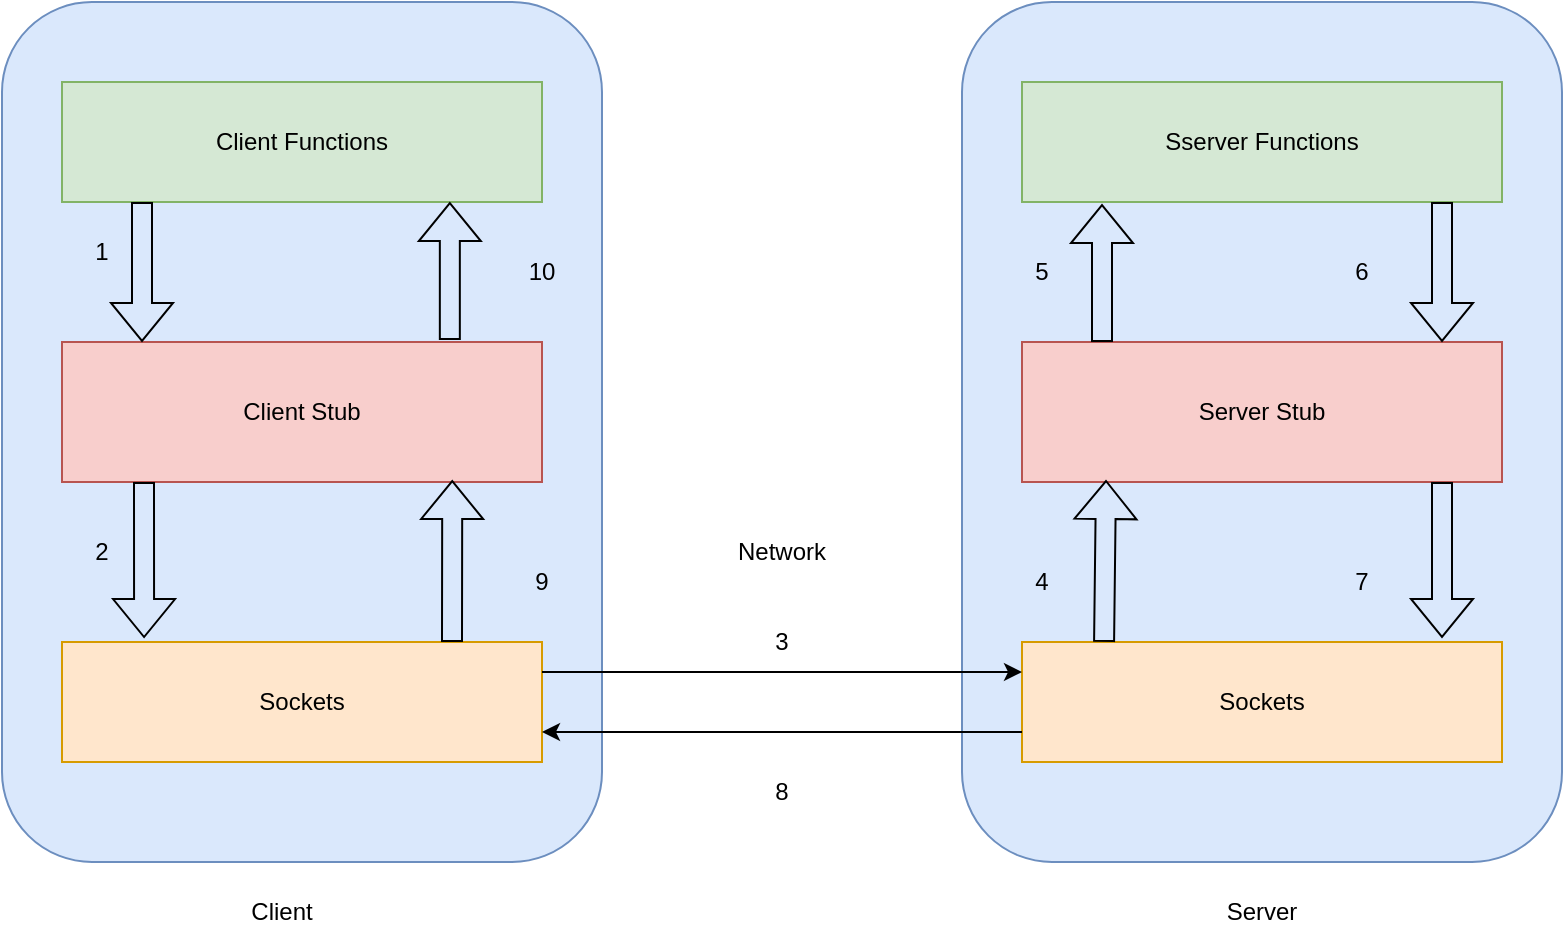 <mxfile version="21.6.9" type="github">
  <diagram name="第 1 页" id="xPENWHAAOlPfN7BIaRi4">
    <mxGraphModel dx="1434" dy="750" grid="1" gridSize="10" guides="1" tooltips="1" connect="1" arrows="1" fold="1" page="1" pageScale="1" pageWidth="1169" pageHeight="1654" math="0" shadow="0">
      <root>
        <mxCell id="0" />
        <mxCell id="1" parent="0" />
        <mxCell id="Ua05He2h8O1wiykpPq7E-1" value="" style="rounded=1;whiteSpace=wrap;html=1;fillColor=#dae8fc;strokeColor=#6c8ebf;" vertex="1" parent="1">
          <mxGeometry x="90" y="70" width="300" height="430" as="geometry" />
        </mxCell>
        <mxCell id="Ua05He2h8O1wiykpPq7E-2" value="" style="rounded=0;whiteSpace=wrap;html=1;fillColor=#d5e8d4;strokeColor=#82b366;" vertex="1" parent="1">
          <mxGeometry x="120" y="110" width="240" height="60" as="geometry" />
        </mxCell>
        <mxCell id="Ua05He2h8O1wiykpPq7E-3" value="Client Functions" style="text;html=1;strokeColor=none;fillColor=none;align=center;verticalAlign=middle;whiteSpace=wrap;rounded=0;" vertex="1" parent="1">
          <mxGeometry x="185" y="127.5" width="110" height="25" as="geometry" />
        </mxCell>
        <mxCell id="Ua05He2h8O1wiykpPq7E-4" value="" style="rounded=0;whiteSpace=wrap;html=1;fillColor=#f8cecc;strokeColor=#b85450;" vertex="1" parent="1">
          <mxGeometry x="120" y="240" width="240" height="70" as="geometry" />
        </mxCell>
        <mxCell id="Ua05He2h8O1wiykpPq7E-5" value="" style="rounded=0;whiteSpace=wrap;html=1;fillColor=#ffe6cc;strokeColor=#d79b00;" vertex="1" parent="1">
          <mxGeometry x="120" y="390" width="240" height="60" as="geometry" />
        </mxCell>
        <mxCell id="Ua05He2h8O1wiykpPq7E-6" value="Client Stub" style="text;html=1;strokeColor=none;fillColor=none;align=center;verticalAlign=middle;whiteSpace=wrap;rounded=0;" vertex="1" parent="1">
          <mxGeometry x="200" y="260" width="80" height="30" as="geometry" />
        </mxCell>
        <mxCell id="Ua05He2h8O1wiykpPq7E-7" value="Sockets" style="text;html=1;strokeColor=none;fillColor=none;align=center;verticalAlign=middle;whiteSpace=wrap;rounded=0;" vertex="1" parent="1">
          <mxGeometry x="210" y="405" width="60" height="30" as="geometry" />
        </mxCell>
        <mxCell id="Ua05He2h8O1wiykpPq7E-8" value="" style="rounded=1;whiteSpace=wrap;html=1;fillColor=#dae8fc;strokeColor=#6c8ebf;" vertex="1" parent="1">
          <mxGeometry x="570" y="70" width="300" height="430" as="geometry" />
        </mxCell>
        <mxCell id="Ua05He2h8O1wiykpPq7E-9" value="" style="rounded=0;whiteSpace=wrap;html=1;fillColor=#d5e8d4;strokeColor=#82b366;" vertex="1" parent="1">
          <mxGeometry x="600" y="110" width="240" height="60" as="geometry" />
        </mxCell>
        <mxCell id="Ua05He2h8O1wiykpPq7E-10" value="Sserver Functions" style="text;html=1;strokeColor=none;fillColor=none;align=center;verticalAlign=middle;whiteSpace=wrap;rounded=0;" vertex="1" parent="1">
          <mxGeometry x="665" y="127.5" width="110" height="25" as="geometry" />
        </mxCell>
        <mxCell id="Ua05He2h8O1wiykpPq7E-11" value="" style="rounded=0;whiteSpace=wrap;html=1;fillColor=#f8cecc;strokeColor=#b85450;" vertex="1" parent="1">
          <mxGeometry x="600" y="240" width="240" height="70" as="geometry" />
        </mxCell>
        <mxCell id="Ua05He2h8O1wiykpPq7E-12" value="" style="rounded=0;whiteSpace=wrap;html=1;fillColor=#ffe6cc;strokeColor=#d79b00;" vertex="1" parent="1">
          <mxGeometry x="600" y="390" width="240" height="60" as="geometry" />
        </mxCell>
        <mxCell id="Ua05He2h8O1wiykpPq7E-13" value="Server Stub" style="text;html=1;strokeColor=none;fillColor=none;align=center;verticalAlign=middle;whiteSpace=wrap;rounded=0;" vertex="1" parent="1">
          <mxGeometry x="680" y="260" width="80" height="30" as="geometry" />
        </mxCell>
        <mxCell id="Ua05He2h8O1wiykpPq7E-14" value="Sockets" style="text;html=1;strokeColor=none;fillColor=none;align=center;verticalAlign=middle;whiteSpace=wrap;rounded=0;" vertex="1" parent="1">
          <mxGeometry x="690" y="405" width="60" height="30" as="geometry" />
        </mxCell>
        <mxCell id="Ua05He2h8O1wiykpPq7E-15" value="" style="shape=flexArrow;endArrow=classic;html=1;rounded=0;" edge="1" parent="1">
          <mxGeometry width="50" height="50" relative="1" as="geometry">
            <mxPoint x="160" y="170" as="sourcePoint" />
            <mxPoint x="160" y="240" as="targetPoint" />
          </mxGeometry>
        </mxCell>
        <mxCell id="Ua05He2h8O1wiykpPq7E-16" value="" style="shape=flexArrow;endArrow=classic;html=1;rounded=0;entryX=0.171;entryY=-0.033;entryDx=0;entryDy=0;entryPerimeter=0;" edge="1" parent="1" target="Ua05He2h8O1wiykpPq7E-5">
          <mxGeometry width="50" height="50" relative="1" as="geometry">
            <mxPoint x="161" y="310" as="sourcePoint" />
            <mxPoint x="160" y="374" as="targetPoint" />
          </mxGeometry>
        </mxCell>
        <mxCell id="Ua05He2h8O1wiykpPq7E-17" value="" style="shape=flexArrow;endArrow=classic;html=1;rounded=0;" edge="1" parent="1">
          <mxGeometry width="50" height="50" relative="1" as="geometry">
            <mxPoint x="810" y="170" as="sourcePoint" />
            <mxPoint x="810" y="240" as="targetPoint" />
          </mxGeometry>
        </mxCell>
        <mxCell id="Ua05He2h8O1wiykpPq7E-18" value="" style="shape=flexArrow;endArrow=classic;html=1;rounded=0;entryX=0.171;entryY=-0.033;entryDx=0;entryDy=0;entryPerimeter=0;" edge="1" parent="1">
          <mxGeometry width="50" height="50" relative="1" as="geometry">
            <mxPoint x="810" y="310" as="sourcePoint" />
            <mxPoint x="810" y="388" as="targetPoint" />
          </mxGeometry>
        </mxCell>
        <mxCell id="Ua05He2h8O1wiykpPq7E-19" value="" style="shape=flexArrow;endArrow=classic;html=1;rounded=0;entryX=0.808;entryY=1;entryDx=0;entryDy=0;entryPerimeter=0;exitX=0.808;exitY=-0.014;exitDx=0;exitDy=0;exitPerimeter=0;" edge="1" parent="1" source="Ua05He2h8O1wiykpPq7E-4" target="Ua05He2h8O1wiykpPq7E-2">
          <mxGeometry width="50" height="50" relative="1" as="geometry">
            <mxPoint x="260" y="180" as="sourcePoint" />
            <mxPoint x="260" y="250" as="targetPoint" />
          </mxGeometry>
        </mxCell>
        <mxCell id="Ua05He2h8O1wiykpPq7E-20" value="" style="shape=flexArrow;endArrow=classic;html=1;rounded=0;entryX=0.813;entryY=0.986;entryDx=0;entryDy=0;entryPerimeter=0;" edge="1" parent="1" target="Ua05He2h8O1wiykpPq7E-4">
          <mxGeometry width="50" height="50" relative="1" as="geometry">
            <mxPoint x="315" y="390" as="sourcePoint" />
            <mxPoint x="270" y="398" as="targetPoint" />
          </mxGeometry>
        </mxCell>
        <mxCell id="Ua05He2h8O1wiykpPq7E-21" value="" style="shape=flexArrow;endArrow=classic;html=1;rounded=0;entryX=0.813;entryY=0.986;entryDx=0;entryDy=0;entryPerimeter=0;exitX=0.171;exitY=0;exitDx=0;exitDy=0;exitPerimeter=0;" edge="1" parent="1" source="Ua05He2h8O1wiykpPq7E-12">
          <mxGeometry width="50" height="50" relative="1" as="geometry">
            <mxPoint x="640" y="390" as="sourcePoint" />
            <mxPoint x="642" y="309" as="targetPoint" />
          </mxGeometry>
        </mxCell>
        <mxCell id="Ua05He2h8O1wiykpPq7E-22" value="" style="shape=flexArrow;endArrow=classic;html=1;rounded=0;entryX=0.808;entryY=1;entryDx=0;entryDy=0;entryPerimeter=0;exitX=0.808;exitY=-0.014;exitDx=0;exitDy=0;exitPerimeter=0;" edge="1" parent="1">
          <mxGeometry width="50" height="50" relative="1" as="geometry">
            <mxPoint x="640" y="240" as="sourcePoint" />
            <mxPoint x="640" y="171" as="targetPoint" />
          </mxGeometry>
        </mxCell>
        <mxCell id="Ua05He2h8O1wiykpPq7E-23" value="" style="endArrow=classic;html=1;rounded=0;exitX=1;exitY=0.25;exitDx=0;exitDy=0;entryX=0;entryY=0.25;entryDx=0;entryDy=0;" edge="1" parent="1" source="Ua05He2h8O1wiykpPq7E-5" target="Ua05He2h8O1wiykpPq7E-12">
          <mxGeometry width="50" height="50" relative="1" as="geometry">
            <mxPoint x="440" y="370" as="sourcePoint" />
            <mxPoint x="490" y="320" as="targetPoint" />
          </mxGeometry>
        </mxCell>
        <mxCell id="Ua05He2h8O1wiykpPq7E-24" value="" style="endArrow=classic;html=1;rounded=0;entryX=1;entryY=0.75;entryDx=0;entryDy=0;exitX=0;exitY=0.75;exitDx=0;exitDy=0;" edge="1" parent="1" source="Ua05He2h8O1wiykpPq7E-12" target="Ua05He2h8O1wiykpPq7E-5">
          <mxGeometry width="50" height="50" relative="1" as="geometry">
            <mxPoint x="470" y="510" as="sourcePoint" />
            <mxPoint x="520" y="460" as="targetPoint" />
          </mxGeometry>
        </mxCell>
        <mxCell id="Ua05He2h8O1wiykpPq7E-25" value="1" style="text;html=1;strokeColor=none;fillColor=none;align=center;verticalAlign=middle;whiteSpace=wrap;rounded=0;" vertex="1" parent="1">
          <mxGeometry x="110" y="180" width="60" height="30" as="geometry" />
        </mxCell>
        <mxCell id="Ua05He2h8O1wiykpPq7E-26" value="2" style="text;html=1;strokeColor=none;fillColor=none;align=center;verticalAlign=middle;whiteSpace=wrap;rounded=0;" vertex="1" parent="1">
          <mxGeometry x="110" y="330" width="60" height="30" as="geometry" />
        </mxCell>
        <mxCell id="Ua05He2h8O1wiykpPq7E-27" value="3" style="text;html=1;strokeColor=none;fillColor=none;align=center;verticalAlign=middle;whiteSpace=wrap;rounded=0;" vertex="1" parent="1">
          <mxGeometry x="450" y="375" width="60" height="30" as="geometry" />
        </mxCell>
        <mxCell id="Ua05He2h8O1wiykpPq7E-28" value="4" style="text;html=1;strokeColor=none;fillColor=none;align=center;verticalAlign=middle;whiteSpace=wrap;rounded=0;" vertex="1" parent="1">
          <mxGeometry x="580" y="345" width="60" height="30" as="geometry" />
        </mxCell>
        <mxCell id="Ua05He2h8O1wiykpPq7E-29" value="5" style="text;html=1;strokeColor=none;fillColor=none;align=center;verticalAlign=middle;whiteSpace=wrap;rounded=0;" vertex="1" parent="1">
          <mxGeometry x="580" y="190" width="60" height="30" as="geometry" />
        </mxCell>
        <mxCell id="Ua05He2h8O1wiykpPq7E-30" value="6" style="text;html=1;strokeColor=none;fillColor=none;align=center;verticalAlign=middle;whiteSpace=wrap;rounded=0;" vertex="1" parent="1">
          <mxGeometry x="740" y="190" width="60" height="30" as="geometry" />
        </mxCell>
        <mxCell id="Ua05He2h8O1wiykpPq7E-31" value="7" style="text;html=1;strokeColor=none;fillColor=none;align=center;verticalAlign=middle;whiteSpace=wrap;rounded=0;" vertex="1" parent="1">
          <mxGeometry x="740" y="345" width="60" height="30" as="geometry" />
        </mxCell>
        <mxCell id="Ua05He2h8O1wiykpPq7E-32" value="8" style="text;html=1;strokeColor=none;fillColor=none;align=center;verticalAlign=middle;whiteSpace=wrap;rounded=0;" vertex="1" parent="1">
          <mxGeometry x="450" y="450" width="60" height="30" as="geometry" />
        </mxCell>
        <mxCell id="Ua05He2h8O1wiykpPq7E-33" value="9" style="text;html=1;strokeColor=none;fillColor=none;align=center;verticalAlign=middle;whiteSpace=wrap;rounded=0;" vertex="1" parent="1">
          <mxGeometry x="330" y="345" width="60" height="30" as="geometry" />
        </mxCell>
        <mxCell id="Ua05He2h8O1wiykpPq7E-34" value="10" style="text;html=1;strokeColor=none;fillColor=none;align=center;verticalAlign=middle;whiteSpace=wrap;rounded=0;" vertex="1" parent="1">
          <mxGeometry x="330" y="190" width="60" height="30" as="geometry" />
        </mxCell>
        <mxCell id="Ua05He2h8O1wiykpPq7E-35" value="Client" style="text;html=1;strokeColor=none;fillColor=none;align=center;verticalAlign=middle;whiteSpace=wrap;rounded=0;" vertex="1" parent="1">
          <mxGeometry x="200" y="510" width="60" height="30" as="geometry" />
        </mxCell>
        <mxCell id="Ua05He2h8O1wiykpPq7E-36" value="Server" style="text;html=1;strokeColor=none;fillColor=none;align=center;verticalAlign=middle;whiteSpace=wrap;rounded=0;" vertex="1" parent="1">
          <mxGeometry x="690" y="510" width="60" height="30" as="geometry" />
        </mxCell>
        <mxCell id="Ua05He2h8O1wiykpPq7E-37" value="Network" style="text;html=1;strokeColor=none;fillColor=none;align=center;verticalAlign=middle;whiteSpace=wrap;rounded=0;" vertex="1" parent="1">
          <mxGeometry x="450" y="330" width="60" height="30" as="geometry" />
        </mxCell>
      </root>
    </mxGraphModel>
  </diagram>
</mxfile>
